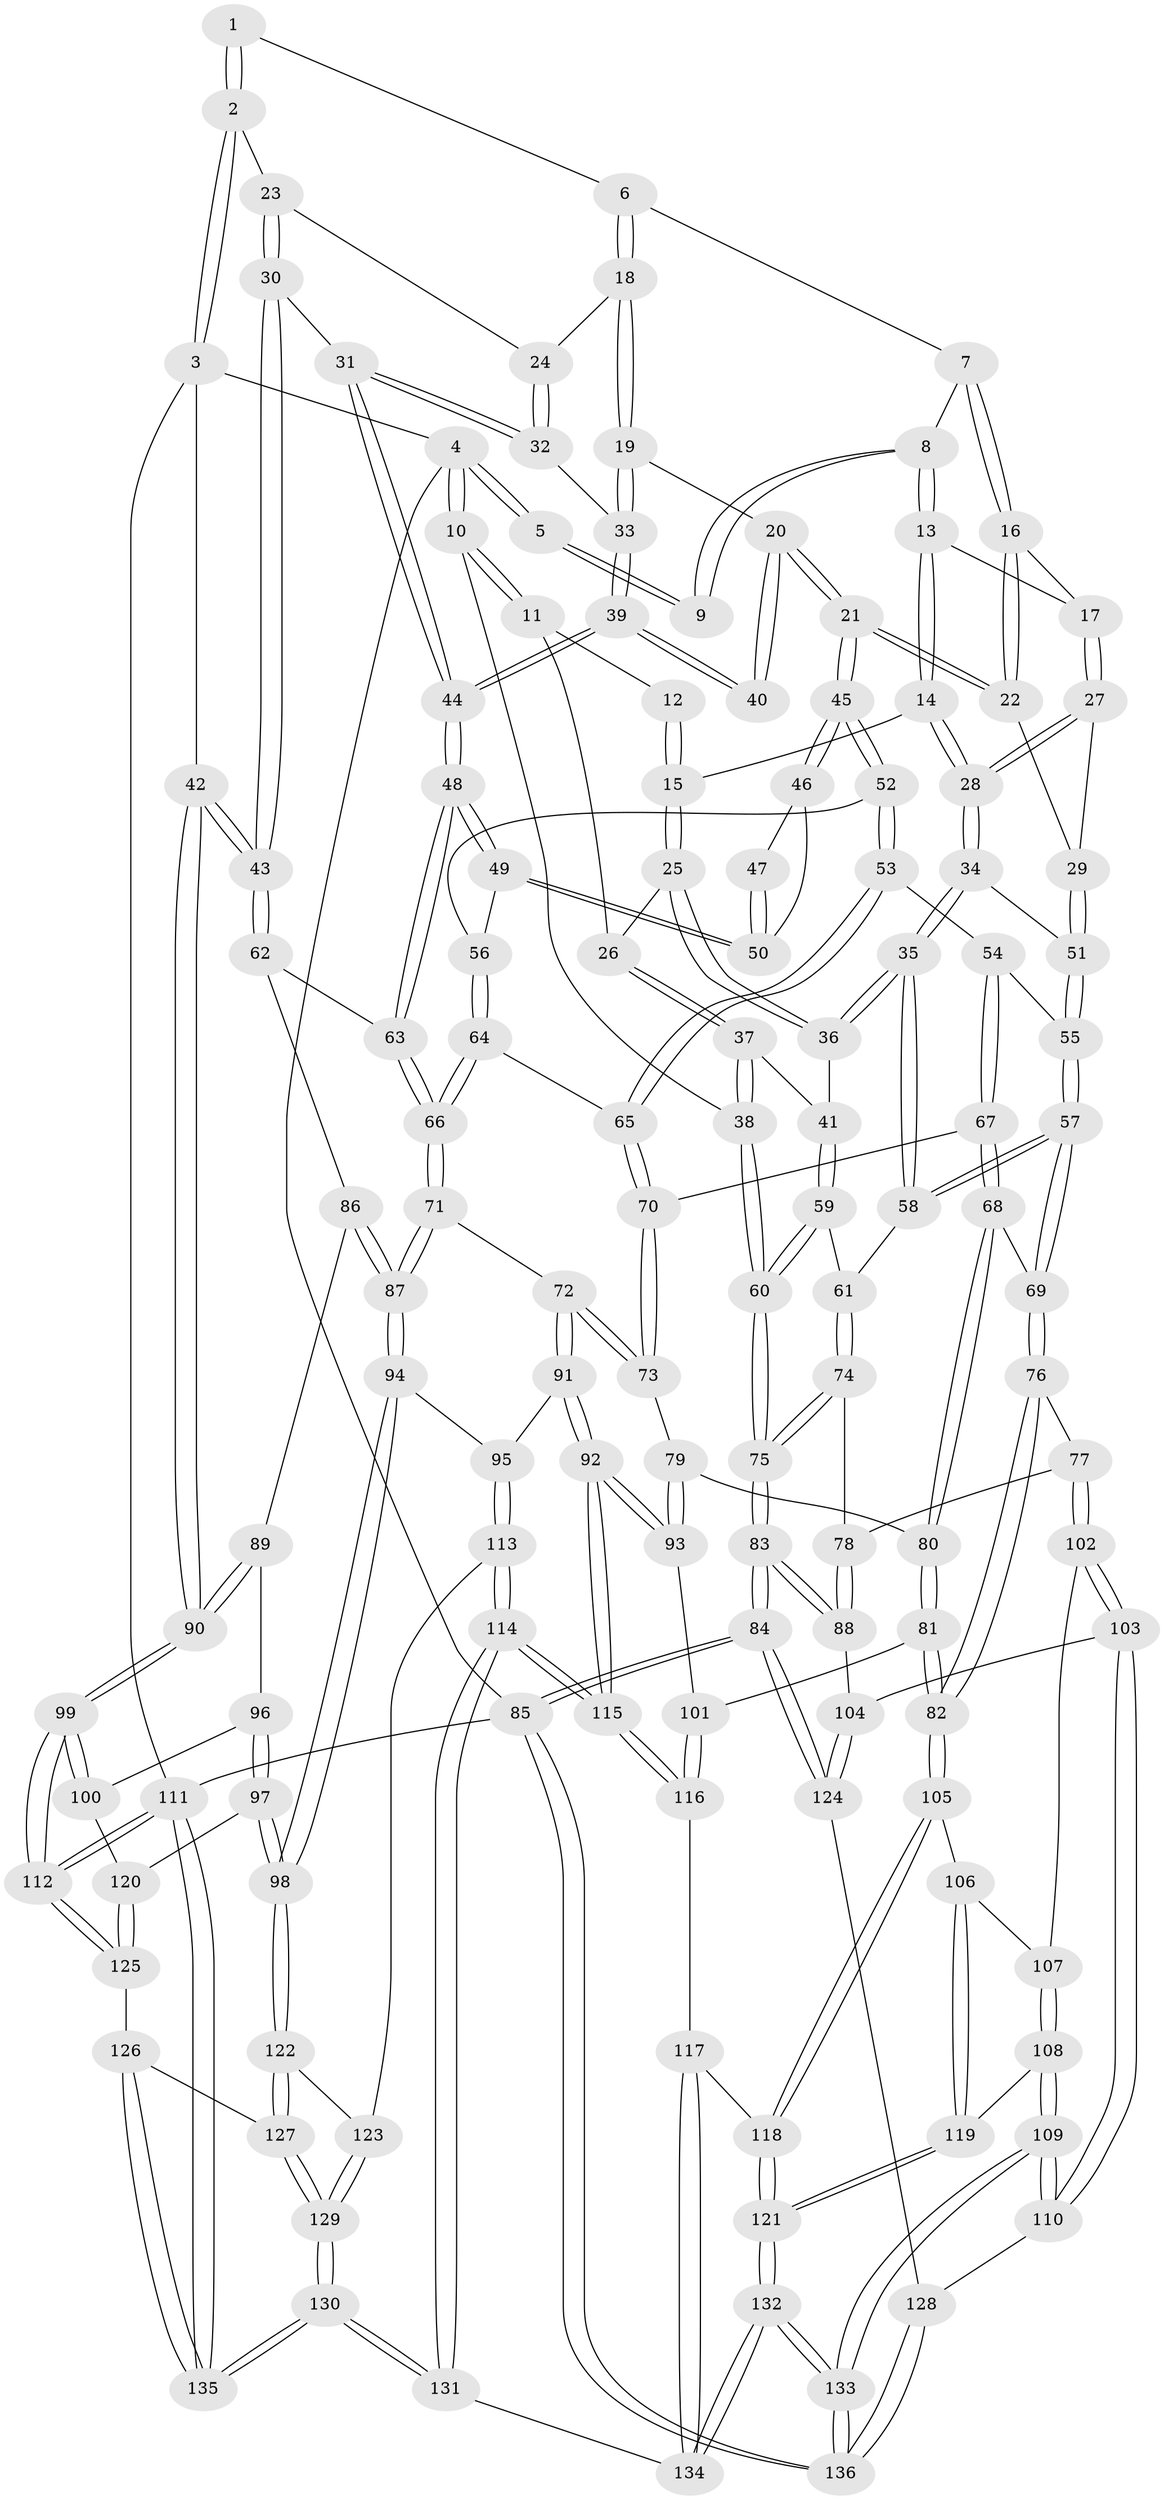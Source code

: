 // coarse degree distribution, {3: 0.38181818181818183, 5: 0.12727272727272726, 6: 0.01818181818181818, 4: 0.4, 2: 0.07272727272727272}
// Generated by graph-tools (version 1.1) at 2025/54/03/04/25 22:54:15]
// undirected, 136 vertices, 337 edges
graph export_dot {
  node [color=gray90,style=filled];
  1 [pos="+0.6579089723221844+0"];
  2 [pos="+1+0"];
  3 [pos="+1+0"];
  4 [pos="+0+0"];
  5 [pos="+0.2961471009702618+0"];
  6 [pos="+0.5908521688618931+0.109740353650199"];
  7 [pos="+0.5752255324882688+0.11414876431461293"];
  8 [pos="+0.3271247906090854+0.03789084458752879"];
  9 [pos="+0.30998822073722304+0"];
  10 [pos="+0+0"];
  11 [pos="+0.034135794347111684+0.14615150676986532"];
  12 [pos="+0.1651005982145413+0.11527736514544668"];
  13 [pos="+0.3353061939526035+0.13031435919319093"];
  14 [pos="+0.2273657731242182+0.23699697651247723"];
  15 [pos="+0.1826014210024364+0.2352399268722889"];
  16 [pos="+0.48653323691093797+0.2082329059118125"];
  17 [pos="+0.35252084418079965+0.15379925070051098"];
  18 [pos="+0.666783502358867+0.19103729936309066"];
  19 [pos="+0.6639337946936013+0.21294817033500096"];
  20 [pos="+0.6452958396582+0.23929044655834564"];
  21 [pos="+0.5348925182010584+0.3328738231383314"];
  22 [pos="+0.51880156576203+0.3203357974944271"];
  23 [pos="+0.9722633330701546+0"];
  24 [pos="+0.8538738360059681+0.10936912027658754"];
  25 [pos="+0.12541864852491638+0.2540842756068801"];
  26 [pos="+0.08810034666495377+0.23385212884821455"];
  27 [pos="+0.365178311081066+0.25515077968230804"];
  28 [pos="+0.25979258922633863+0.32223503471987924"];
  29 [pos="+0.39894476801233836+0.31579208222330557"];
  30 [pos="+0.9022352706062284+0.39783747567318"];
  31 [pos="+0.8756265070651535+0.3927576516214907"];
  32 [pos="+0.8165915171001198+0.293874290781773"];
  33 [pos="+0.7434359689001987+0.28851408533209805"];
  34 [pos="+0.259761144850848+0.35531382115754845"];
  35 [pos="+0.23766546137474526+0.3765155576429171"];
  36 [pos="+0.12957257716522413+0.3087656321754945"];
  37 [pos="+0+0.3465356808739863"];
  38 [pos="+0+0.3850595566412969"];
  39 [pos="+0.7162318958991595+0.36054741573936794"];
  40 [pos="+0.6867893038953702+0.34965963396634353"];
  41 [pos="+0.0890114035960564+0.3845026454918042"];
  42 [pos="+1+0.5207280344253358"];
  43 [pos="+1+0.5069965060060955"];
  44 [pos="+0.7588045432889421+0.4423589206688527"];
  45 [pos="+0.536503092389936+0.33996870929689355"];
  46 [pos="+0.5870287679410197+0.35579121717411016"];
  47 [pos="+0.6705609120927+0.3550063824085094"];
  48 [pos="+0.7322307081251803+0.47546876746188294"];
  49 [pos="+0.6962322992592539+0.46269855244680125"];
  50 [pos="+0.6575032149313934+0.40891307019226175"];
  51 [pos="+0.3546504578486655+0.3742571635908407"];
  52 [pos="+0.5328515295704833+0.3629452993377222"];
  53 [pos="+0.5058616184062964+0.4668610127246709"];
  54 [pos="+0.3955717387470788+0.46321727788956435"];
  55 [pos="+0.38427852544695473+0.4608456110339182"];
  56 [pos="+0.6798683638421926+0.4625801161892582"];
  57 [pos="+0.26592975264253277+0.5433912120115245"];
  58 [pos="+0.19003198949977462+0.4957059030338456"];
  59 [pos="+0.13607783696770634+0.48715369292342137"];
  60 [pos="+0+0.44870240456804295"];
  61 [pos="+0.14975585701376123+0.49857161304279396"];
  62 [pos="+0.8011217668756463+0.6040382151456181"];
  63 [pos="+0.7298598506246998+0.5817745811053456"];
  64 [pos="+0.5437145740146831+0.4823698175764994"];
  65 [pos="+0.5123692002971292+0.47822804398096375"];
  66 [pos="+0.7136815886920549+0.5946160835732024"];
  67 [pos="+0.412086575583485+0.6043171989314056"];
  68 [pos="+0.40153429550987035+0.611253068481735"];
  69 [pos="+0.2755448764009368+0.5691128341634469"];
  70 [pos="+0.5102833262006274+0.570713848145615"];
  71 [pos="+0.67775004279429+0.6373352801129163"];
  72 [pos="+0.6549092188514676+0.6538490094398818"];
  73 [pos="+0.5544995839864362+0.6379530256296371"];
  74 [pos="+0.10431484934219389+0.5689292745040823"];
  75 [pos="+0+0.6533389486737293"];
  76 [pos="+0.2606784151094007+0.674610679050371"];
  77 [pos="+0.20575235769325578+0.7116541193839188"];
  78 [pos="+0.11465726876669441+0.6598856767011995"];
  79 [pos="+0.5205983626260546+0.6818085666154731"];
  80 [pos="+0.41011700018542735+0.7105109154437823"];
  81 [pos="+0.3803479283002926+0.7516224239655342"];
  82 [pos="+0.36971060522751215+0.7539559142360216"];
  83 [pos="+0+0.6976434488264119"];
  84 [pos="+0+1"];
  85 [pos="+0+1"];
  86 [pos="+0.8361480593806242+0.6943513304860636"];
  87 [pos="+0.7952048397331225+0.7553298174175405"];
  88 [pos="+0.0070320041139229445+0.7504871460113641"];
  89 [pos="+0.9118366156151106+0.7155457091557441"];
  90 [pos="+1+0.5299520422198748"];
  91 [pos="+0.6547893079941272+0.686252174922633"];
  92 [pos="+0.560898085876192+0.8182827118462405"];
  93 [pos="+0.5273064771905712+0.7539156733039657"];
  94 [pos="+0.7907416729623025+0.7973898763170394"];
  95 [pos="+0.6966666587592718+0.7845977504668381"];
  96 [pos="+0.9105689660044863+0.7268868700434539"];
  97 [pos="+0.8305790138790978+0.8279921877422942"];
  98 [pos="+0.8133779701916811+0.8302321725503163"];
  99 [pos="+1+0.7908222799473182"];
  100 [pos="+0.9436600548570822+0.8062956620299502"];
  101 [pos="+0.4134813308525227+0.7775494337749114"];
  102 [pos="+0.201540658133347+0.7264534041876204"];
  103 [pos="+0.0920883644216616+0.8174208081211618"];
  104 [pos="+0.07380639644273712+0.8078788001116616"];
  105 [pos="+0.35876322735682453+0.7715056886696431"];
  106 [pos="+0.2830983848490559+0.8110468574455776"];
  107 [pos="+0.20736114043817308+0.7401696190023247"];
  108 [pos="+0.22046009614809972+0.8726505564676669"];
  109 [pos="+0.15677399123783387+0.8975974338203184"];
  110 [pos="+0.1284780432567543+0.8828273804325574"];
  111 [pos="+1+1"];
  112 [pos="+1+0.8211456381016928"];
  113 [pos="+0.6454151301819617+0.8606352774321611"];
  114 [pos="+0.5780913662804225+0.8832508753082164"];
  115 [pos="+0.5607199881911025+0.8669051629432635"];
  116 [pos="+0.4798752201492743+0.8629376045478296"];
  117 [pos="+0.4449219398935036+0.8927724485395766"];
  118 [pos="+0.35026714100314754+0.8971228700388857"];
  119 [pos="+0.2434720358008352+0.8731008358701869"];
  120 [pos="+0.9040255504254461+0.8452243177025295"];
  121 [pos="+0.3202540484697276+0.9264767781231412"];
  122 [pos="+0.7960229110697492+0.8771035161650811"];
  123 [pos="+0.6902294578836312+0.8799533513085966"];
  124 [pos="+0+0.9692626595010043"];
  125 [pos="+0.9371124867434053+0.9067726837330151"];
  126 [pos="+0.9342036742129495+0.9136854686219351"];
  127 [pos="+0.8003235548775662+0.9094143569748382"];
  128 [pos="+0.06729474350164565+0.931281778656699"];
  129 [pos="+0.7844394948929141+1"];
  130 [pos="+0.7874825123042574+1"];
  131 [pos="+0.6035527597609253+1"];
  132 [pos="+0.33053343046334055+1"];
  133 [pos="+0.23409141605583114+1"];
  134 [pos="+0.4176819352049177+1"];
  135 [pos="+0.8647311557174073+1"];
  136 [pos="+0.1794096599895211+1"];
  1 -- 2;
  1 -- 2;
  1 -- 6;
  2 -- 3;
  2 -- 3;
  2 -- 23;
  3 -- 4;
  3 -- 42;
  3 -- 111;
  4 -- 5;
  4 -- 5;
  4 -- 10;
  4 -- 10;
  4 -- 85;
  5 -- 9;
  5 -- 9;
  6 -- 7;
  6 -- 18;
  6 -- 18;
  7 -- 8;
  7 -- 16;
  7 -- 16;
  8 -- 9;
  8 -- 9;
  8 -- 13;
  8 -- 13;
  10 -- 11;
  10 -- 11;
  10 -- 38;
  11 -- 12;
  11 -- 26;
  12 -- 15;
  12 -- 15;
  13 -- 14;
  13 -- 14;
  13 -- 17;
  14 -- 15;
  14 -- 28;
  14 -- 28;
  15 -- 25;
  15 -- 25;
  16 -- 17;
  16 -- 22;
  16 -- 22;
  17 -- 27;
  17 -- 27;
  18 -- 19;
  18 -- 19;
  18 -- 24;
  19 -- 20;
  19 -- 33;
  19 -- 33;
  20 -- 21;
  20 -- 21;
  20 -- 40;
  20 -- 40;
  21 -- 22;
  21 -- 22;
  21 -- 45;
  21 -- 45;
  22 -- 29;
  23 -- 24;
  23 -- 30;
  23 -- 30;
  24 -- 32;
  24 -- 32;
  25 -- 26;
  25 -- 36;
  25 -- 36;
  26 -- 37;
  26 -- 37;
  27 -- 28;
  27 -- 28;
  27 -- 29;
  28 -- 34;
  28 -- 34;
  29 -- 51;
  29 -- 51;
  30 -- 31;
  30 -- 43;
  30 -- 43;
  31 -- 32;
  31 -- 32;
  31 -- 44;
  31 -- 44;
  32 -- 33;
  33 -- 39;
  33 -- 39;
  34 -- 35;
  34 -- 35;
  34 -- 51;
  35 -- 36;
  35 -- 36;
  35 -- 58;
  35 -- 58;
  36 -- 41;
  37 -- 38;
  37 -- 38;
  37 -- 41;
  38 -- 60;
  38 -- 60;
  39 -- 40;
  39 -- 40;
  39 -- 44;
  39 -- 44;
  41 -- 59;
  41 -- 59;
  42 -- 43;
  42 -- 43;
  42 -- 90;
  42 -- 90;
  43 -- 62;
  43 -- 62;
  44 -- 48;
  44 -- 48;
  45 -- 46;
  45 -- 46;
  45 -- 52;
  45 -- 52;
  46 -- 47;
  46 -- 50;
  47 -- 50;
  47 -- 50;
  48 -- 49;
  48 -- 49;
  48 -- 63;
  48 -- 63;
  49 -- 50;
  49 -- 50;
  49 -- 56;
  51 -- 55;
  51 -- 55;
  52 -- 53;
  52 -- 53;
  52 -- 56;
  53 -- 54;
  53 -- 65;
  53 -- 65;
  54 -- 55;
  54 -- 67;
  54 -- 67;
  55 -- 57;
  55 -- 57;
  56 -- 64;
  56 -- 64;
  57 -- 58;
  57 -- 58;
  57 -- 69;
  57 -- 69;
  58 -- 61;
  59 -- 60;
  59 -- 60;
  59 -- 61;
  60 -- 75;
  60 -- 75;
  61 -- 74;
  61 -- 74;
  62 -- 63;
  62 -- 86;
  63 -- 66;
  63 -- 66;
  64 -- 65;
  64 -- 66;
  64 -- 66;
  65 -- 70;
  65 -- 70;
  66 -- 71;
  66 -- 71;
  67 -- 68;
  67 -- 68;
  67 -- 70;
  68 -- 69;
  68 -- 80;
  68 -- 80;
  69 -- 76;
  69 -- 76;
  70 -- 73;
  70 -- 73;
  71 -- 72;
  71 -- 87;
  71 -- 87;
  72 -- 73;
  72 -- 73;
  72 -- 91;
  72 -- 91;
  73 -- 79;
  74 -- 75;
  74 -- 75;
  74 -- 78;
  75 -- 83;
  75 -- 83;
  76 -- 77;
  76 -- 82;
  76 -- 82;
  77 -- 78;
  77 -- 102;
  77 -- 102;
  78 -- 88;
  78 -- 88;
  79 -- 80;
  79 -- 93;
  79 -- 93;
  80 -- 81;
  80 -- 81;
  81 -- 82;
  81 -- 82;
  81 -- 101;
  82 -- 105;
  82 -- 105;
  83 -- 84;
  83 -- 84;
  83 -- 88;
  83 -- 88;
  84 -- 85;
  84 -- 85;
  84 -- 124;
  84 -- 124;
  85 -- 136;
  85 -- 136;
  85 -- 111;
  86 -- 87;
  86 -- 87;
  86 -- 89;
  87 -- 94;
  87 -- 94;
  88 -- 104;
  89 -- 90;
  89 -- 90;
  89 -- 96;
  90 -- 99;
  90 -- 99;
  91 -- 92;
  91 -- 92;
  91 -- 95;
  92 -- 93;
  92 -- 93;
  92 -- 115;
  92 -- 115;
  93 -- 101;
  94 -- 95;
  94 -- 98;
  94 -- 98;
  95 -- 113;
  95 -- 113;
  96 -- 97;
  96 -- 97;
  96 -- 100;
  97 -- 98;
  97 -- 98;
  97 -- 120;
  98 -- 122;
  98 -- 122;
  99 -- 100;
  99 -- 100;
  99 -- 112;
  99 -- 112;
  100 -- 120;
  101 -- 116;
  101 -- 116;
  102 -- 103;
  102 -- 103;
  102 -- 107;
  103 -- 104;
  103 -- 110;
  103 -- 110;
  104 -- 124;
  104 -- 124;
  105 -- 106;
  105 -- 118;
  105 -- 118;
  106 -- 107;
  106 -- 119;
  106 -- 119;
  107 -- 108;
  107 -- 108;
  108 -- 109;
  108 -- 109;
  108 -- 119;
  109 -- 110;
  109 -- 110;
  109 -- 133;
  109 -- 133;
  110 -- 128;
  111 -- 112;
  111 -- 112;
  111 -- 135;
  111 -- 135;
  112 -- 125;
  112 -- 125;
  113 -- 114;
  113 -- 114;
  113 -- 123;
  114 -- 115;
  114 -- 115;
  114 -- 131;
  114 -- 131;
  115 -- 116;
  115 -- 116;
  116 -- 117;
  117 -- 118;
  117 -- 134;
  117 -- 134;
  118 -- 121;
  118 -- 121;
  119 -- 121;
  119 -- 121;
  120 -- 125;
  120 -- 125;
  121 -- 132;
  121 -- 132;
  122 -- 123;
  122 -- 127;
  122 -- 127;
  123 -- 129;
  123 -- 129;
  124 -- 128;
  125 -- 126;
  126 -- 127;
  126 -- 135;
  126 -- 135;
  127 -- 129;
  127 -- 129;
  128 -- 136;
  128 -- 136;
  129 -- 130;
  129 -- 130;
  130 -- 131;
  130 -- 131;
  130 -- 135;
  130 -- 135;
  131 -- 134;
  132 -- 133;
  132 -- 133;
  132 -- 134;
  132 -- 134;
  133 -- 136;
  133 -- 136;
}
